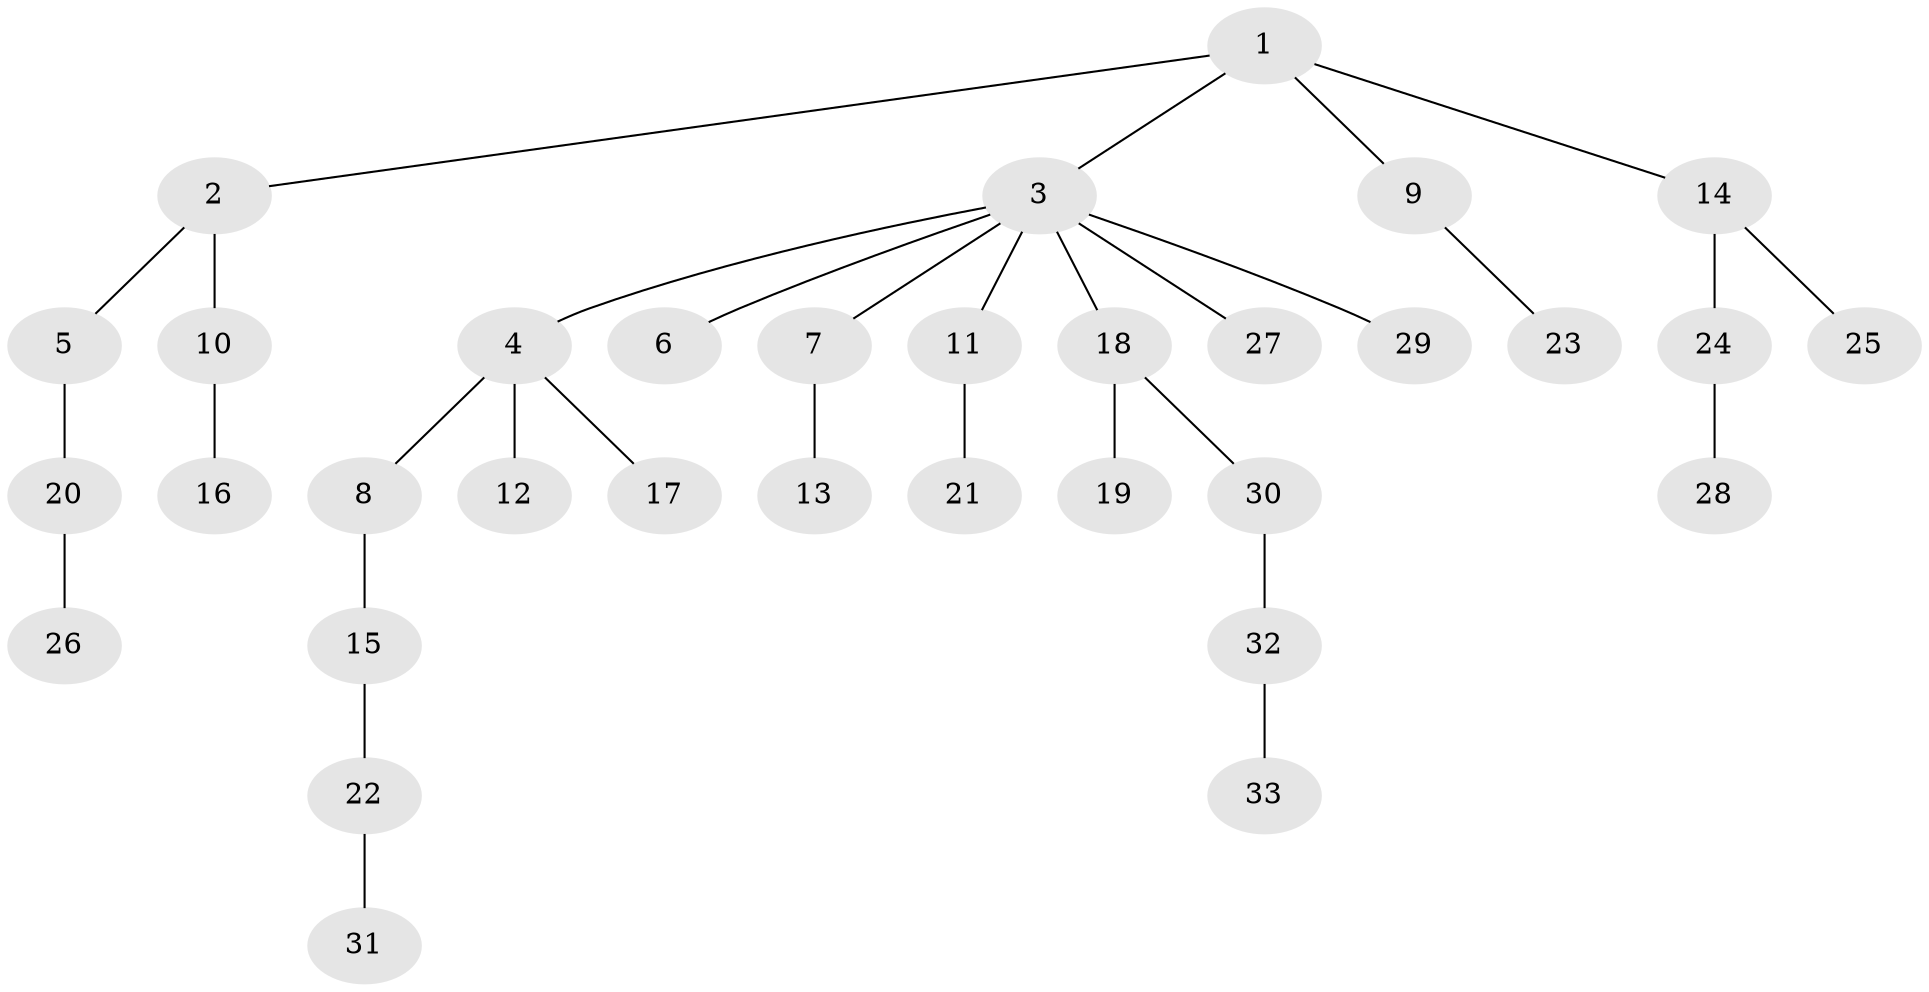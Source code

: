// original degree distribution, {7: 0.015151515151515152, 6: 0.030303030303030304, 9: 0.015151515151515152, 3: 0.18181818181818182, 2: 0.19696969696969696, 1: 0.5454545454545454, 4: 0.015151515151515152}
// Generated by graph-tools (version 1.1) at 2025/36/03/09/25 02:36:42]
// undirected, 33 vertices, 32 edges
graph export_dot {
graph [start="1"]
  node [color=gray90,style=filled];
  1;
  2;
  3;
  4;
  5;
  6;
  7;
  8;
  9;
  10;
  11;
  12;
  13;
  14;
  15;
  16;
  17;
  18;
  19;
  20;
  21;
  22;
  23;
  24;
  25;
  26;
  27;
  28;
  29;
  30;
  31;
  32;
  33;
  1 -- 2 [weight=1.0];
  1 -- 3 [weight=1.0];
  1 -- 9 [weight=1.0];
  1 -- 14 [weight=1.0];
  2 -- 5 [weight=1.0];
  2 -- 10 [weight=1.0];
  3 -- 4 [weight=1.0];
  3 -- 6 [weight=1.0];
  3 -- 7 [weight=1.0];
  3 -- 11 [weight=1.0];
  3 -- 18 [weight=1.0];
  3 -- 27 [weight=1.0];
  3 -- 29 [weight=1.0];
  4 -- 8 [weight=2.0];
  4 -- 12 [weight=1.0];
  4 -- 17 [weight=1.0];
  5 -- 20 [weight=1.0];
  7 -- 13 [weight=1.0];
  8 -- 15 [weight=1.0];
  9 -- 23 [weight=1.0];
  10 -- 16 [weight=1.0];
  11 -- 21 [weight=1.0];
  14 -- 24 [weight=1.0];
  14 -- 25 [weight=1.0];
  15 -- 22 [weight=1.0];
  18 -- 19 [weight=2.0];
  18 -- 30 [weight=1.0];
  20 -- 26 [weight=1.0];
  22 -- 31 [weight=1.0];
  24 -- 28 [weight=1.0];
  30 -- 32 [weight=1.0];
  32 -- 33 [weight=1.0];
}
